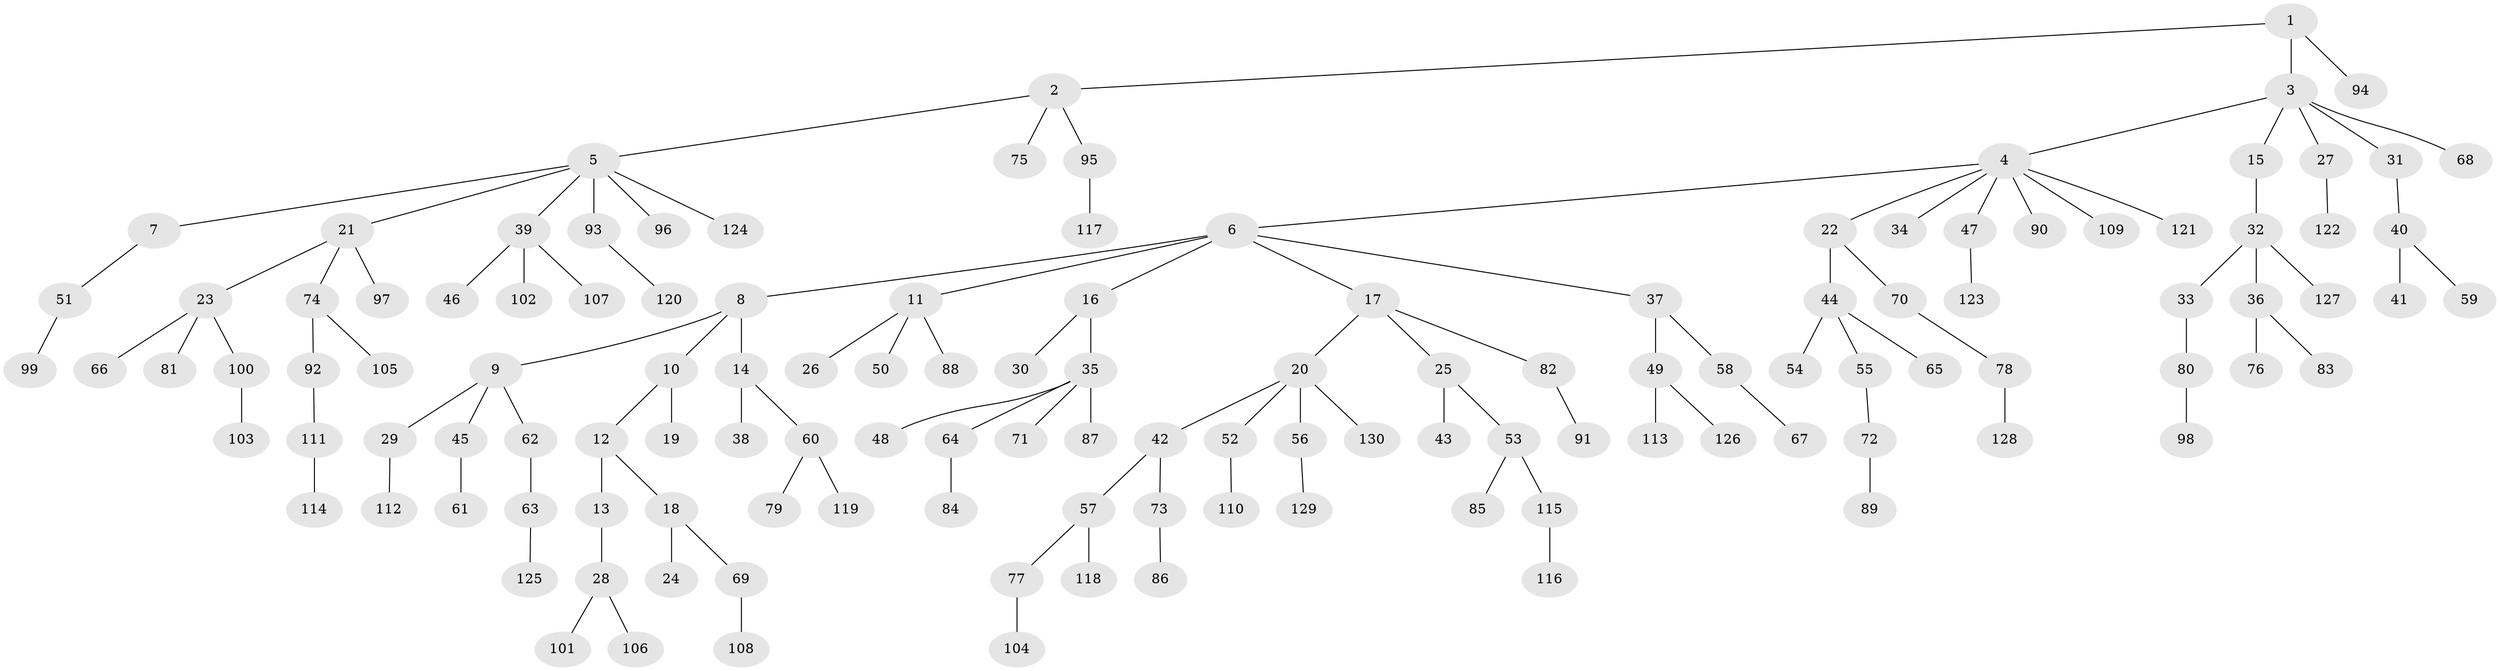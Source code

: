 // coarse degree distribution, {2: 0.20454545454545456, 3: 0.14772727272727273, 5: 0.022727272727272728, 7: 0.022727272727272728, 6: 0.022727272727272728, 4: 0.045454545454545456, 1: 0.5340909090909091}
// Generated by graph-tools (version 1.1) at 2025/52/02/27/25 19:52:10]
// undirected, 130 vertices, 129 edges
graph export_dot {
graph [start="1"]
  node [color=gray90,style=filled];
  1;
  2;
  3;
  4;
  5;
  6;
  7;
  8;
  9;
  10;
  11;
  12;
  13;
  14;
  15;
  16;
  17;
  18;
  19;
  20;
  21;
  22;
  23;
  24;
  25;
  26;
  27;
  28;
  29;
  30;
  31;
  32;
  33;
  34;
  35;
  36;
  37;
  38;
  39;
  40;
  41;
  42;
  43;
  44;
  45;
  46;
  47;
  48;
  49;
  50;
  51;
  52;
  53;
  54;
  55;
  56;
  57;
  58;
  59;
  60;
  61;
  62;
  63;
  64;
  65;
  66;
  67;
  68;
  69;
  70;
  71;
  72;
  73;
  74;
  75;
  76;
  77;
  78;
  79;
  80;
  81;
  82;
  83;
  84;
  85;
  86;
  87;
  88;
  89;
  90;
  91;
  92;
  93;
  94;
  95;
  96;
  97;
  98;
  99;
  100;
  101;
  102;
  103;
  104;
  105;
  106;
  107;
  108;
  109;
  110;
  111;
  112;
  113;
  114;
  115;
  116;
  117;
  118;
  119;
  120;
  121;
  122;
  123;
  124;
  125;
  126;
  127;
  128;
  129;
  130;
  1 -- 2;
  1 -- 3;
  1 -- 94;
  2 -- 5;
  2 -- 75;
  2 -- 95;
  3 -- 4;
  3 -- 15;
  3 -- 27;
  3 -- 31;
  3 -- 68;
  4 -- 6;
  4 -- 22;
  4 -- 34;
  4 -- 47;
  4 -- 90;
  4 -- 109;
  4 -- 121;
  5 -- 7;
  5 -- 21;
  5 -- 39;
  5 -- 93;
  5 -- 96;
  5 -- 124;
  6 -- 8;
  6 -- 11;
  6 -- 16;
  6 -- 17;
  6 -- 37;
  7 -- 51;
  8 -- 9;
  8 -- 10;
  8 -- 14;
  9 -- 29;
  9 -- 45;
  9 -- 62;
  10 -- 12;
  10 -- 19;
  11 -- 26;
  11 -- 50;
  11 -- 88;
  12 -- 13;
  12 -- 18;
  13 -- 28;
  14 -- 38;
  14 -- 60;
  15 -- 32;
  16 -- 30;
  16 -- 35;
  17 -- 20;
  17 -- 25;
  17 -- 82;
  18 -- 24;
  18 -- 69;
  20 -- 42;
  20 -- 52;
  20 -- 56;
  20 -- 130;
  21 -- 23;
  21 -- 74;
  21 -- 97;
  22 -- 44;
  22 -- 70;
  23 -- 66;
  23 -- 81;
  23 -- 100;
  25 -- 43;
  25 -- 53;
  27 -- 122;
  28 -- 101;
  28 -- 106;
  29 -- 112;
  31 -- 40;
  32 -- 33;
  32 -- 36;
  32 -- 127;
  33 -- 80;
  35 -- 48;
  35 -- 64;
  35 -- 71;
  35 -- 87;
  36 -- 76;
  36 -- 83;
  37 -- 49;
  37 -- 58;
  39 -- 46;
  39 -- 102;
  39 -- 107;
  40 -- 41;
  40 -- 59;
  42 -- 57;
  42 -- 73;
  44 -- 54;
  44 -- 55;
  44 -- 65;
  45 -- 61;
  47 -- 123;
  49 -- 113;
  49 -- 126;
  51 -- 99;
  52 -- 110;
  53 -- 85;
  53 -- 115;
  55 -- 72;
  56 -- 129;
  57 -- 77;
  57 -- 118;
  58 -- 67;
  60 -- 79;
  60 -- 119;
  62 -- 63;
  63 -- 125;
  64 -- 84;
  69 -- 108;
  70 -- 78;
  72 -- 89;
  73 -- 86;
  74 -- 92;
  74 -- 105;
  77 -- 104;
  78 -- 128;
  80 -- 98;
  82 -- 91;
  92 -- 111;
  93 -- 120;
  95 -- 117;
  100 -- 103;
  111 -- 114;
  115 -- 116;
}
